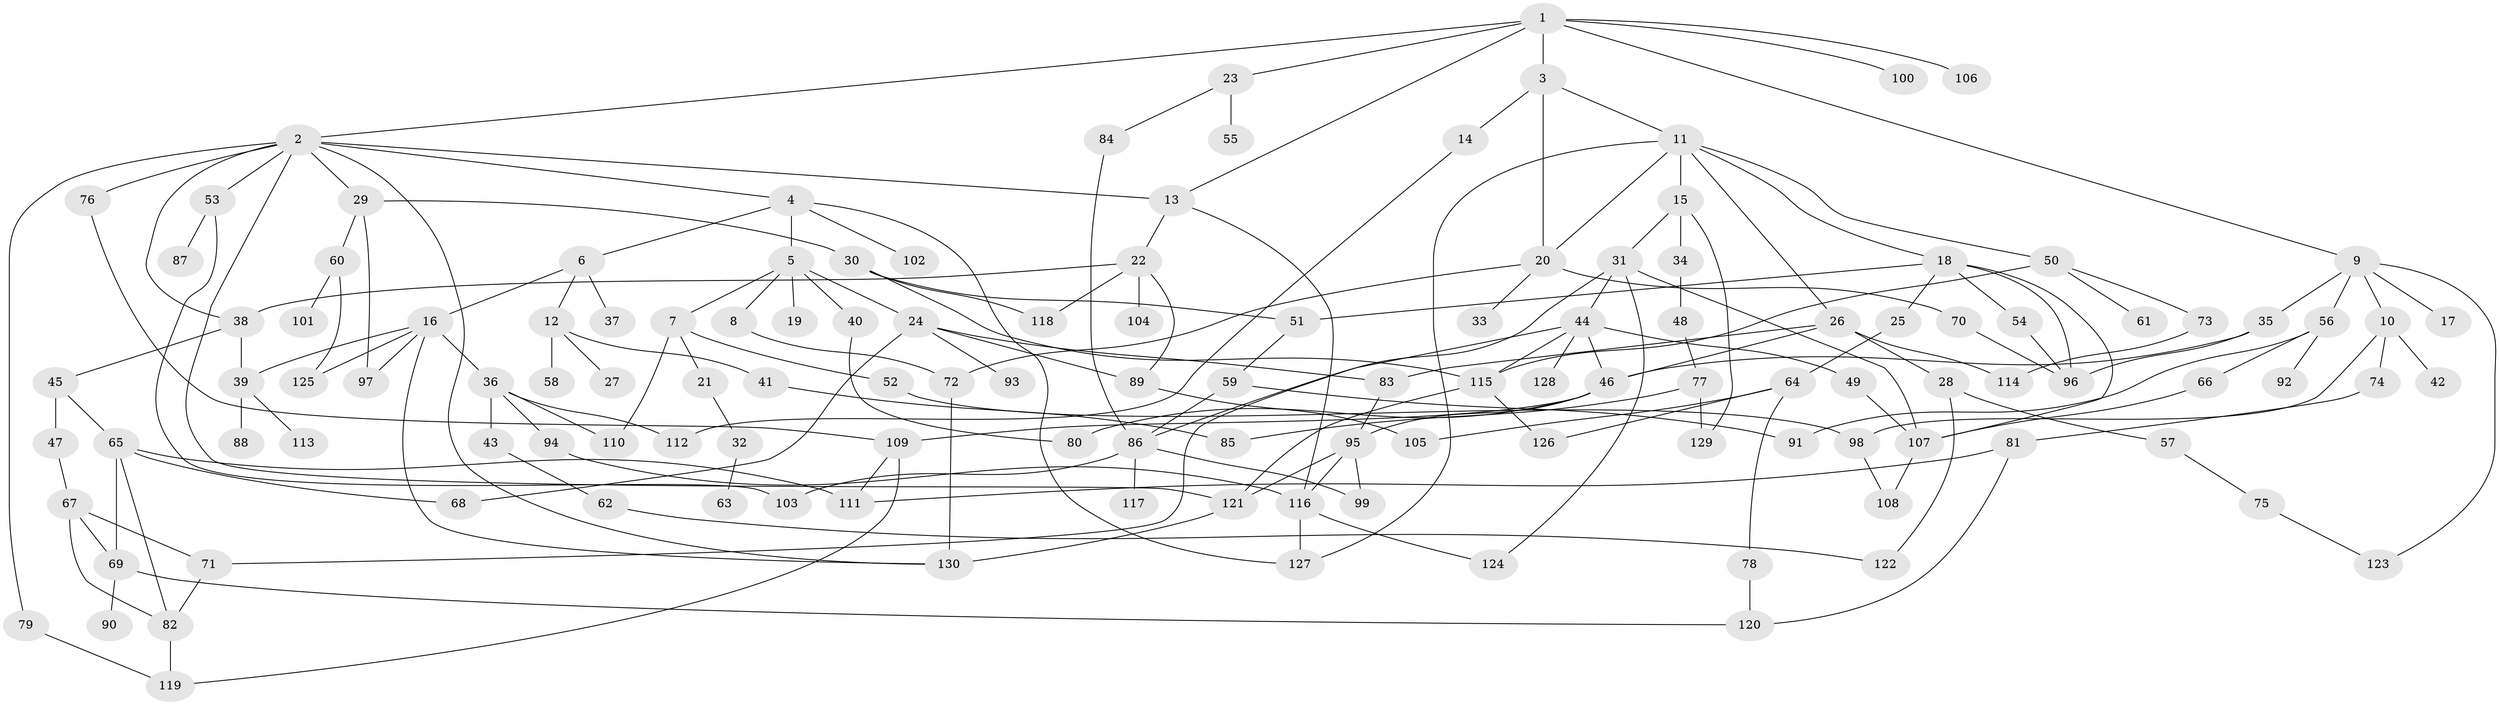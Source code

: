 // coarse degree distribution, {6: 0.05063291139240506, 10: 0.012658227848101266, 9: 0.012658227848101266, 4: 0.17721518987341772, 3: 0.1518987341772152, 2: 0.31645569620253167, 5: 0.12658227848101267, 8: 0.012658227848101266, 1: 0.12658227848101267, 11: 0.012658227848101266}
// Generated by graph-tools (version 1.1) at 2025/48/03/04/25 22:48:37]
// undirected, 130 vertices, 190 edges
graph export_dot {
  node [color=gray90,style=filled];
  1;
  2;
  3;
  4;
  5;
  6;
  7;
  8;
  9;
  10;
  11;
  12;
  13;
  14;
  15;
  16;
  17;
  18;
  19;
  20;
  21;
  22;
  23;
  24;
  25;
  26;
  27;
  28;
  29;
  30;
  31;
  32;
  33;
  34;
  35;
  36;
  37;
  38;
  39;
  40;
  41;
  42;
  43;
  44;
  45;
  46;
  47;
  48;
  49;
  50;
  51;
  52;
  53;
  54;
  55;
  56;
  57;
  58;
  59;
  60;
  61;
  62;
  63;
  64;
  65;
  66;
  67;
  68;
  69;
  70;
  71;
  72;
  73;
  74;
  75;
  76;
  77;
  78;
  79;
  80;
  81;
  82;
  83;
  84;
  85;
  86;
  87;
  88;
  89;
  90;
  91;
  92;
  93;
  94;
  95;
  96;
  97;
  98;
  99;
  100;
  101;
  102;
  103;
  104;
  105;
  106;
  107;
  108;
  109;
  110;
  111;
  112;
  113;
  114;
  115;
  116;
  117;
  118;
  119;
  120;
  121;
  122;
  123;
  124;
  125;
  126;
  127;
  128;
  129;
  130;
  1 -- 2;
  1 -- 3;
  1 -- 9;
  1 -- 13;
  1 -- 23;
  1 -- 100;
  1 -- 106;
  2 -- 4;
  2 -- 29;
  2 -- 53;
  2 -- 76;
  2 -- 79;
  2 -- 130;
  2 -- 121;
  2 -- 38;
  2 -- 13;
  3 -- 11;
  3 -- 14;
  3 -- 20;
  4 -- 5;
  4 -- 6;
  4 -- 102;
  4 -- 127;
  5 -- 7;
  5 -- 8;
  5 -- 19;
  5 -- 24;
  5 -- 40;
  6 -- 12;
  6 -- 16;
  6 -- 37;
  7 -- 21;
  7 -- 52;
  7 -- 110;
  8 -- 72;
  9 -- 10;
  9 -- 17;
  9 -- 35;
  9 -- 56;
  9 -- 123;
  10 -- 42;
  10 -- 74;
  10 -- 98;
  11 -- 15;
  11 -- 18;
  11 -- 26;
  11 -- 50;
  11 -- 127;
  11 -- 20;
  12 -- 27;
  12 -- 41;
  12 -- 58;
  13 -- 22;
  13 -- 116;
  14 -- 112;
  15 -- 31;
  15 -- 34;
  15 -- 129;
  16 -- 36;
  16 -- 39;
  16 -- 97;
  16 -- 125;
  16 -- 130;
  18 -- 25;
  18 -- 51;
  18 -- 54;
  18 -- 107;
  18 -- 96;
  20 -- 33;
  20 -- 70;
  20 -- 72;
  21 -- 32;
  22 -- 38;
  22 -- 104;
  22 -- 118;
  22 -- 89;
  23 -- 55;
  23 -- 84;
  24 -- 68;
  24 -- 89;
  24 -- 93;
  24 -- 83;
  25 -- 64;
  26 -- 28;
  26 -- 83;
  26 -- 46;
  26 -- 114;
  28 -- 57;
  28 -- 122;
  29 -- 30;
  29 -- 60;
  29 -- 97;
  30 -- 115;
  30 -- 118;
  30 -- 51;
  31 -- 44;
  31 -- 71;
  31 -- 124;
  31 -- 107;
  32 -- 63;
  34 -- 48;
  35 -- 46;
  35 -- 96;
  36 -- 43;
  36 -- 94;
  36 -- 110;
  36 -- 112;
  38 -- 45;
  38 -- 39;
  39 -- 88;
  39 -- 113;
  40 -- 80;
  41 -- 85;
  43 -- 62;
  44 -- 46;
  44 -- 49;
  44 -- 128;
  44 -- 115;
  44 -- 86;
  45 -- 47;
  45 -- 65;
  46 -- 80;
  46 -- 109;
  46 -- 95;
  47 -- 67;
  48 -- 77;
  49 -- 107;
  50 -- 61;
  50 -- 73;
  50 -- 115;
  51 -- 59;
  52 -- 98;
  53 -- 87;
  53 -- 103;
  54 -- 96;
  56 -- 66;
  56 -- 92;
  56 -- 91;
  57 -- 75;
  59 -- 86;
  59 -- 91;
  60 -- 101;
  60 -- 125;
  62 -- 122;
  64 -- 78;
  64 -- 105;
  64 -- 126;
  65 -- 69;
  65 -- 68;
  65 -- 82;
  65 -- 111;
  66 -- 107;
  67 -- 82;
  67 -- 71;
  67 -- 69;
  69 -- 90;
  69 -- 120;
  70 -- 96;
  71 -- 82;
  72 -- 130;
  73 -- 114;
  74 -- 81;
  75 -- 123;
  76 -- 109;
  77 -- 129;
  77 -- 85;
  78 -- 120;
  79 -- 119;
  81 -- 111;
  81 -- 120;
  82 -- 119;
  83 -- 95;
  84 -- 86;
  86 -- 103;
  86 -- 117;
  86 -- 99;
  89 -- 105;
  94 -- 116;
  95 -- 99;
  95 -- 116;
  95 -- 121;
  98 -- 108;
  107 -- 108;
  109 -- 119;
  109 -- 111;
  115 -- 126;
  115 -- 121;
  116 -- 127;
  116 -- 124;
  121 -- 130;
}
